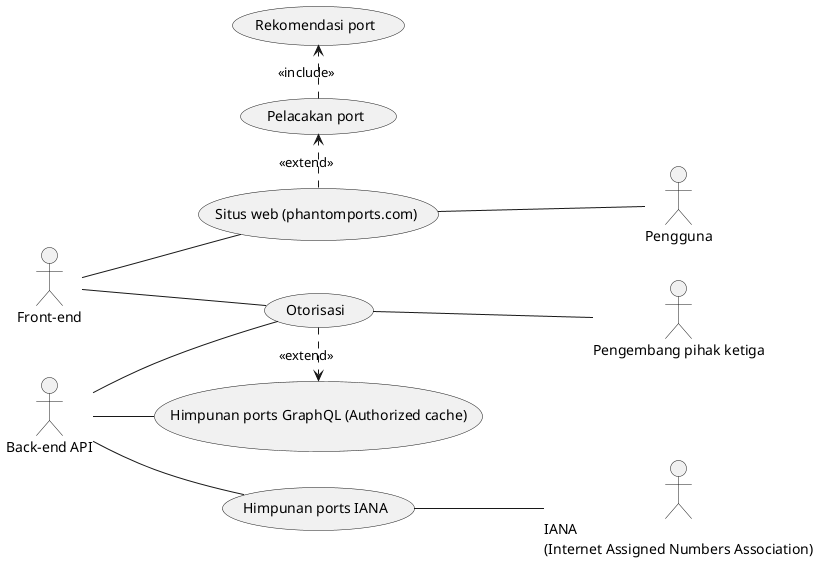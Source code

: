 @startuml
left to right direction

actor :Back-end API: as be
actor :Front-end: as fe
actor :Pengguna: as usr
actor :IANA\n(Internet Assigned Numbers Association): as iana
actor :Pengembang pihak ketiga: as dev

together {
  "Situs web (phantomports.com)" as (website)
  "Pelacakan port" as (search)
  "Rekomendasi port" as (recommend)
}

"Himpunan ports IANA" as (ports)
"Himpunan ports GraphQL (Authorized cache)" as (cached)

"Otorisasi" as (authorize)

(website) -- usr
fe -- (website)
(website) .> (search): <<extend>>
(search) .> (recommend): <<include>>

be -- (ports)
(ports) -- iana

be -- (authorize)
fe -- (authorize)
(authorize) -- dev

be -- (cached)
(authorize) .> (cached): <<extend>>

@enduml
